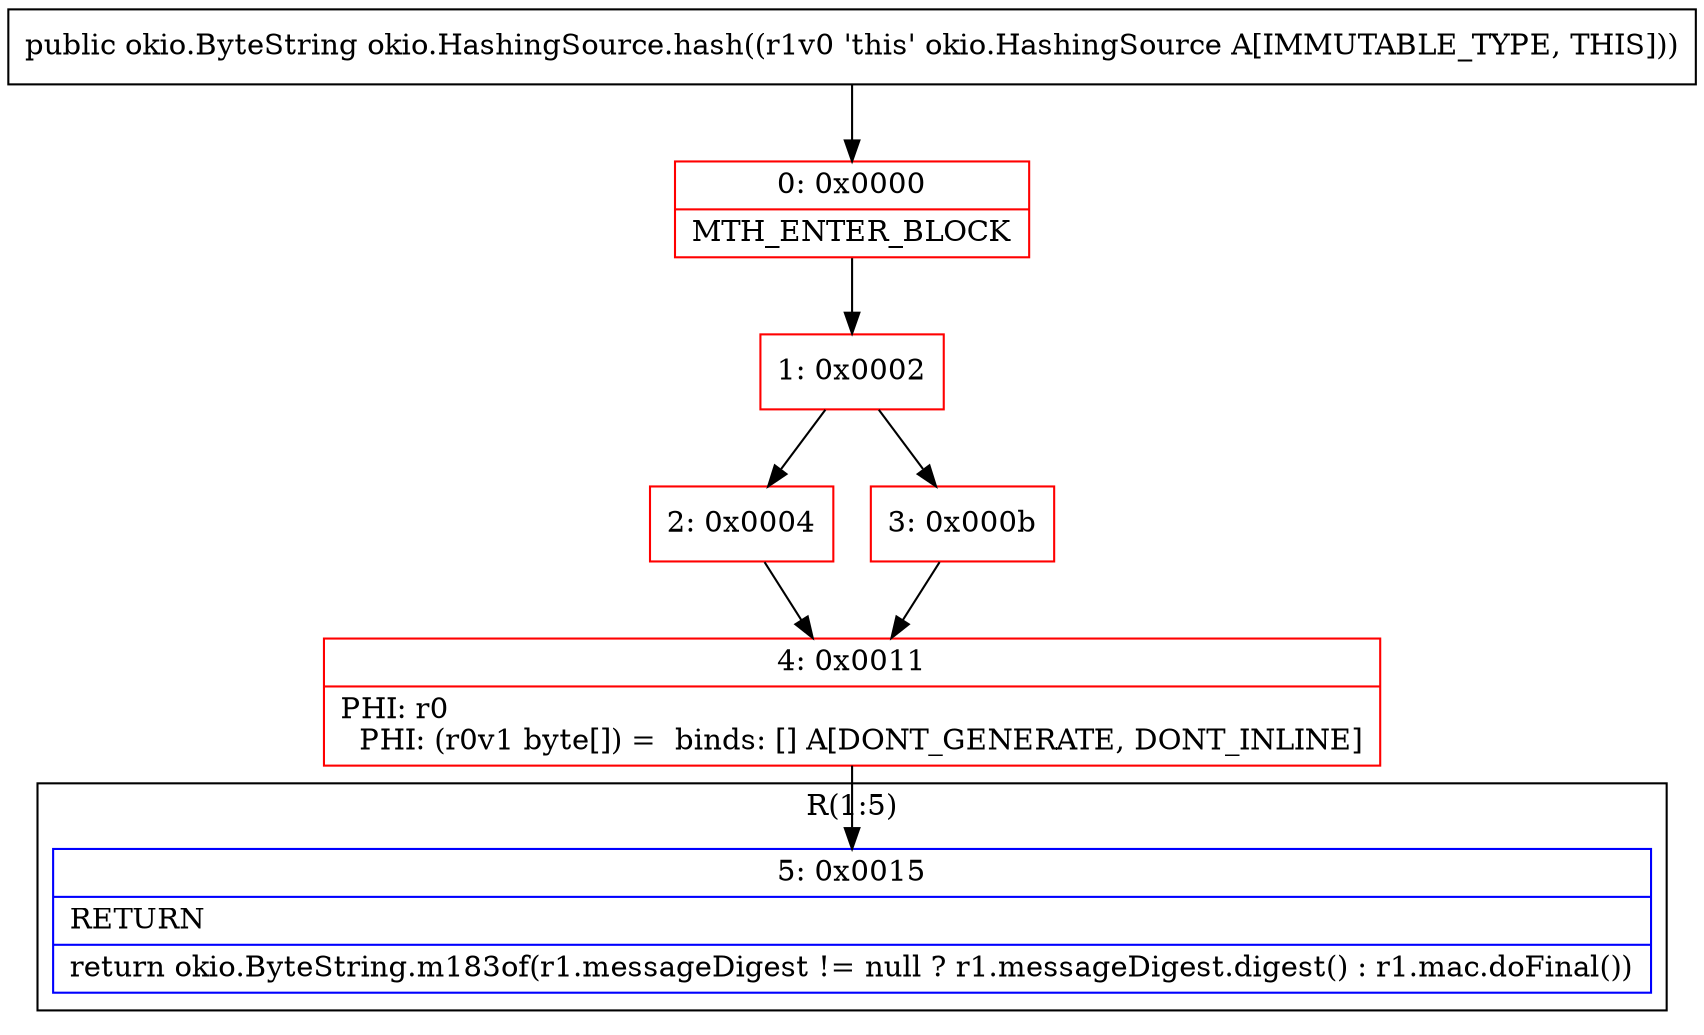 digraph "CFG forokio.HashingSource.hash()Lokio\/ByteString;" {
subgraph cluster_Region_1041735225 {
label = "R(1:5)";
node [shape=record,color=blue];
Node_5 [shape=record,label="{5\:\ 0x0015|RETURN\l|return okio.ByteString.m183of(r1.messageDigest != null ? r1.messageDigest.digest() : r1.mac.doFinal())\l}"];
}
Node_0 [shape=record,color=red,label="{0\:\ 0x0000|MTH_ENTER_BLOCK\l}"];
Node_1 [shape=record,color=red,label="{1\:\ 0x0002}"];
Node_2 [shape=record,color=red,label="{2\:\ 0x0004}"];
Node_3 [shape=record,color=red,label="{3\:\ 0x000b}"];
Node_4 [shape=record,color=red,label="{4\:\ 0x0011|PHI: r0 \l  PHI: (r0v1 byte[]) =  binds: [] A[DONT_GENERATE, DONT_INLINE]\l}"];
MethodNode[shape=record,label="{public okio.ByteString okio.HashingSource.hash((r1v0 'this' okio.HashingSource A[IMMUTABLE_TYPE, THIS])) }"];
MethodNode -> Node_0;
Node_0 -> Node_1;
Node_1 -> Node_2;
Node_1 -> Node_3;
Node_2 -> Node_4;
Node_3 -> Node_4;
Node_4 -> Node_5;
}

